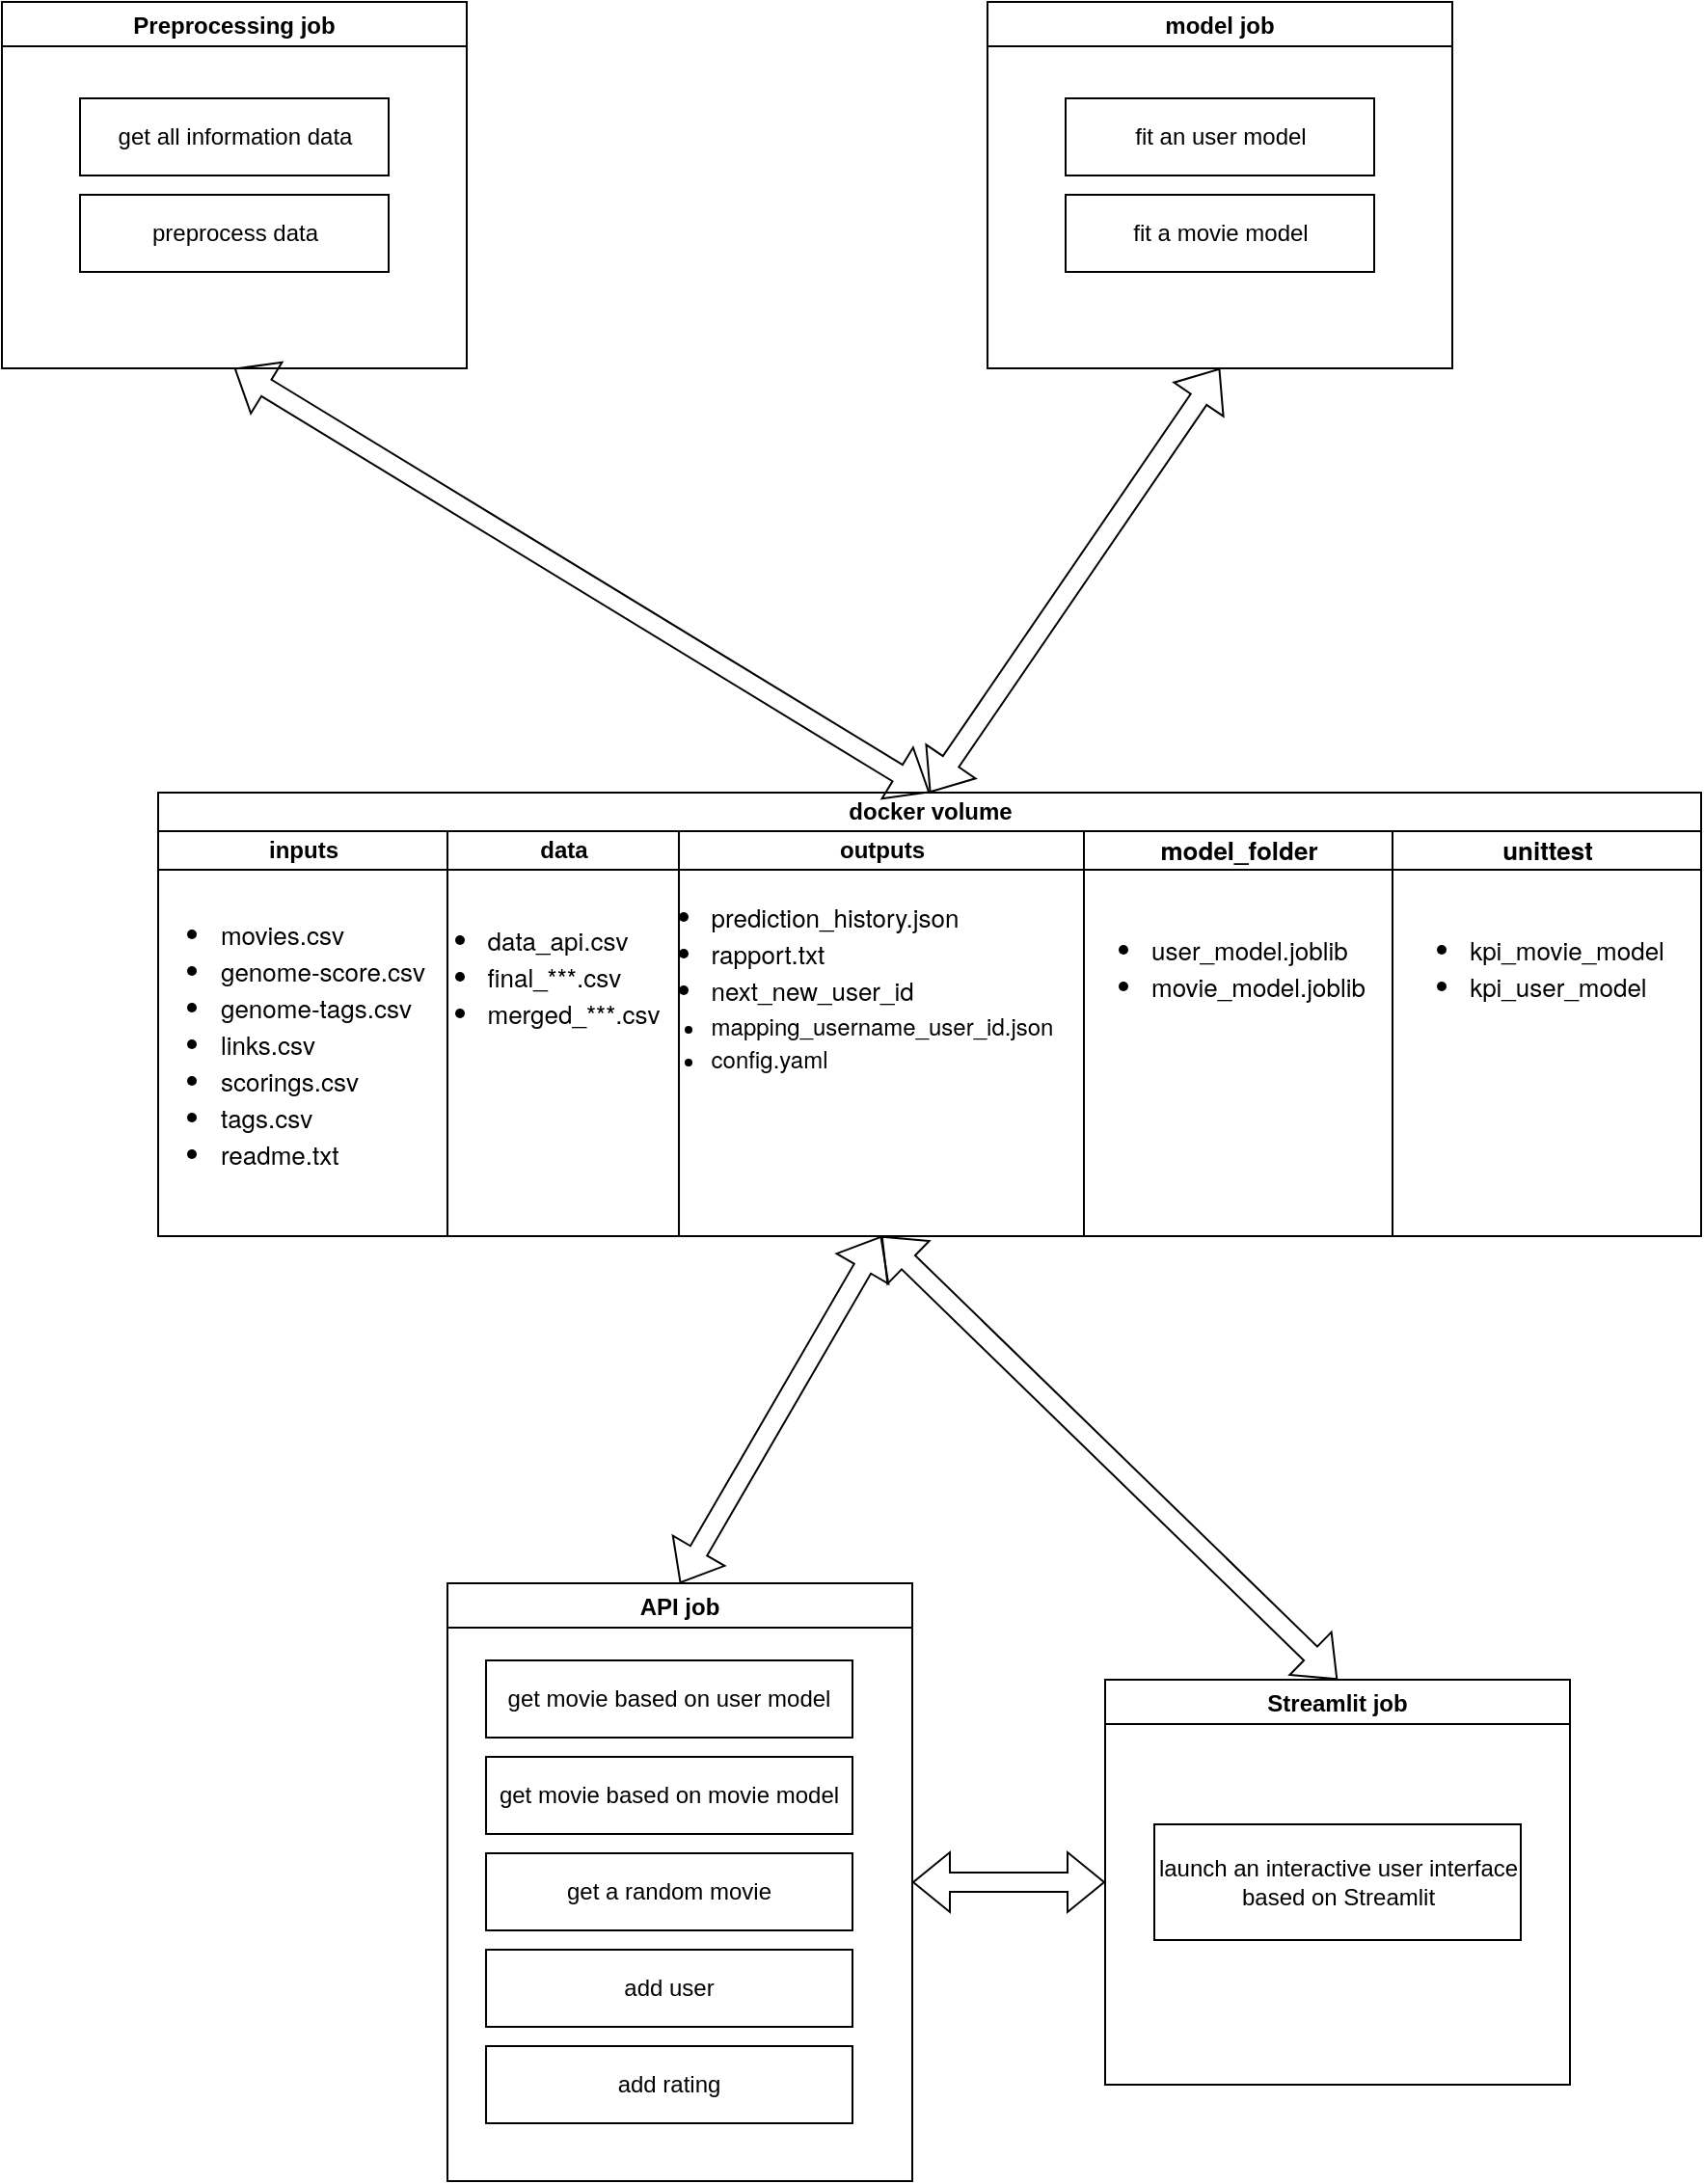 <mxfile version="21.6.8" type="device">
  <diagram name="Page-1" id="XI_Lzige50IIv7R2YR4Z">
    <mxGraphModel dx="1242" dy="799" grid="1" gridSize="10" guides="1" tooltips="1" connect="1" arrows="1" fold="1" page="1" pageScale="1" pageWidth="2339" pageHeight="3300" math="0" shadow="0">
      <root>
        <mxCell id="0" />
        <mxCell id="1" parent="0" />
        <mxCell id="5Wx2BNiv1AUS7xlek8FX-3" value="Preprocessing job" style="swimlane;" parent="1" vertex="1">
          <mxGeometry x="39" y="120" width="241" height="190" as="geometry" />
        </mxCell>
        <mxCell id="5Wx2BNiv1AUS7xlek8FX-4" value="get all information data" style="rounded=0;whiteSpace=wrap;html=1;" parent="5Wx2BNiv1AUS7xlek8FX-3" vertex="1">
          <mxGeometry x="40.5" y="50" width="160" height="40" as="geometry" />
        </mxCell>
        <mxCell id="5Wx2BNiv1AUS7xlek8FX-16" value="preprocess data" style="rounded=0;whiteSpace=wrap;html=1;" parent="5Wx2BNiv1AUS7xlek8FX-3" vertex="1">
          <mxGeometry x="40.5" y="100" width="160" height="40" as="geometry" />
        </mxCell>
        <mxCell id="5Wx2BNiv1AUS7xlek8FX-66" value="docker volume" style="swimlane;childLayout=stackLayout;resizeParent=1;resizeParentMax=0;startSize=20;html=1;" parent="1" vertex="1">
          <mxGeometry x="120" y="530" width="800.0" height="230" as="geometry" />
        </mxCell>
        <mxCell id="5Wx2BNiv1AUS7xlek8FX-67" value="inputs" style="swimlane;startSize=20;html=1;" parent="5Wx2BNiv1AUS7xlek8FX-66" vertex="1">
          <mxGeometry y="20" width="150" height="210" as="geometry" />
        </mxCell>
        <mxCell id="5Wx2BNiv1AUS7xlek8FX-71" value="&lt;ul style=&quot;font-size: medium; text-align: start;&quot; class=&quot;ul1&quot;&gt;&lt;ul style=&quot;list-style-type: disc;&quot; class=&quot;ul1&quot;&gt;&lt;li style=&quot;margin: 0px; font-variant-numeric: normal; font-variant-east-asian: normal; font-variant-alternates: normal; font-kerning: auto; font-optical-sizing: auto; font-feature-settings: normal; font-variation-settings: normal; font-stretch: normal; font-size: 13px; line-height: normal; font-family: &amp;quot;Helvetica Neue&amp;quot;;&quot; class=&quot;li1&quot;&gt;movies.csv&lt;/li&gt;&lt;li style=&quot;margin: 0px; font-variant-numeric: normal; font-variant-east-asian: normal; font-variant-alternates: normal; font-kerning: auto; font-optical-sizing: auto; font-feature-settings: normal; font-variation-settings: normal; font-stretch: normal; font-size: 13px; line-height: normal; font-family: &amp;quot;Helvetica Neue&amp;quot;;&quot; class=&quot;li1&quot;&gt;&lt;span style=&quot;font-variant-numeric: normal; font-variant-east-asian: normal; font-variant-alternates: normal; font-kerning: auto; font-optical-sizing: auto; font-feature-settings: normal; font-variation-settings: normal; font-stretch: normal; font-size: 9px; line-height: normal; font-family: Menlo;&quot; class=&quot;s1&quot;&gt;&lt;/span&gt;genome-score.csv&lt;/li&gt;&lt;li style=&quot;margin: 0px; font-variant-numeric: normal; font-variant-east-asian: normal; font-variant-alternates: normal; font-kerning: auto; font-optical-sizing: auto; font-feature-settings: normal; font-variation-settings: normal; font-stretch: normal; font-size: 13px; line-height: normal; font-family: &amp;quot;Helvetica Neue&amp;quot;;&quot; class=&quot;li1&quot;&gt;&lt;span style=&quot;font-variant-numeric: normal; font-variant-east-asian: normal; font-variant-alternates: normal; font-kerning: auto; font-optical-sizing: auto; font-feature-settings: normal; font-variation-settings: normal; font-stretch: normal; font-size: 9px; line-height: normal; font-family: Menlo;&quot; class=&quot;s1&quot;&gt;&lt;/span&gt;genome-tags.csv&lt;/li&gt;&lt;li style=&quot;margin: 0px; font-variant-numeric: normal; font-variant-east-asian: normal; font-variant-alternates: normal; font-kerning: auto; font-optical-sizing: auto; font-feature-settings: normal; font-variation-settings: normal; font-stretch: normal; font-size: 13px; line-height: normal; font-family: &amp;quot;Helvetica Neue&amp;quot;;&quot; class=&quot;li1&quot;&gt;&lt;span style=&quot;font-variant-numeric: normal; font-variant-east-asian: normal; font-variant-alternates: normal; font-kerning: auto; font-optical-sizing: auto; font-feature-settings: normal; font-variation-settings: normal; font-stretch: normal; font-size: 9px; line-height: normal; font-family: Menlo;&quot; class=&quot;s1&quot;&gt;&lt;/span&gt;links.csv&lt;/li&gt;&lt;li style=&quot;margin: 0px; font-variant-numeric: normal; font-variant-east-asian: normal; font-variant-alternates: normal; font-kerning: auto; font-optical-sizing: auto; font-feature-settings: normal; font-variation-settings: normal; font-stretch: normal; font-size: 13px; line-height: normal; font-family: &amp;quot;Helvetica Neue&amp;quot;;&quot; class=&quot;li1&quot;&gt;&lt;span style=&quot;font-variant-numeric: normal; font-variant-east-asian: normal; font-variant-alternates: normal; font-kerning: auto; font-optical-sizing: auto; font-feature-settings: normal; font-variation-settings: normal; font-stretch: normal; font-size: 9px; line-height: normal; font-family: Menlo;&quot; class=&quot;s1&quot;&gt;&lt;/span&gt;scorings.csv&lt;/li&gt;&lt;li style=&quot;margin: 0px; font-variant-numeric: normal; font-variant-east-asian: normal; font-variant-alternates: normal; font-kerning: auto; font-optical-sizing: auto; font-feature-settings: normal; font-variation-settings: normal; font-stretch: normal; font-size: 13px; line-height: normal; font-family: &amp;quot;Helvetica Neue&amp;quot;;&quot; class=&quot;li1&quot;&gt;&lt;span style=&quot;font-variant-numeric: normal; font-variant-east-asian: normal; font-variant-alternates: normal; font-kerning: auto; font-optical-sizing: auto; font-feature-settings: normal; font-variation-settings: normal; font-stretch: normal; font-size: 9px; line-height: normal; font-family: Menlo;&quot; class=&quot;s1&quot;&gt;&lt;/span&gt;tags.csv&lt;/li&gt;&lt;li style=&quot;margin: 0px; font-variant-numeric: normal; font-variant-east-asian: normal; font-variant-alternates: normal; font-kerning: auto; font-optical-sizing: auto; font-feature-settings: normal; font-variation-settings: normal; font-stretch: normal; font-size: 13px; line-height: normal; font-family: &amp;quot;Helvetica Neue&amp;quot;;&quot; class=&quot;li1&quot;&gt;&lt;span style=&quot;font-variant-numeric: normal; font-variant-east-asian: normal; font-variant-alternates: normal; font-kerning: auto; font-optical-sizing: auto; font-feature-settings: normal; font-variation-settings: normal; font-stretch: normal; font-size: 9px; line-height: normal; font-family: Menlo;&quot; class=&quot;s1&quot;&gt;&lt;/span&gt;readme.txt&lt;/li&gt;&lt;/ul&gt;&lt;/ul&gt;" style="text;html=1;align=center;verticalAlign=middle;resizable=0;points=[];autosize=1;strokeColor=none;fillColor=none;" parent="5Wx2BNiv1AUS7xlek8FX-67" vertex="1">
          <mxGeometry x="-60.0" y="30" width="210" height="160" as="geometry" />
        </mxCell>
        <mxCell id="5Wx2BNiv1AUS7xlek8FX-68" value="data" style="swimlane;startSize=20;html=1;" parent="5Wx2BNiv1AUS7xlek8FX-66" vertex="1">
          <mxGeometry x="150" y="20" width="120.0" height="210" as="geometry" />
        </mxCell>
        <mxCell id="5Wx2BNiv1AUS7xlek8FX-69" value="outputs" style="swimlane;startSize=20;html=1;" parent="5Wx2BNiv1AUS7xlek8FX-66" vertex="1">
          <mxGeometry x="270.0" y="20" width="210" height="210" as="geometry" />
        </mxCell>
        <mxCell id="5Wx2BNiv1AUS7xlek8FX-73" value="&lt;ul style=&quot;text-align: start;&quot; class=&quot;ul1&quot;&gt;&lt;ul style=&quot;list-style-type: disc;&quot; class=&quot;ul1&quot;&gt;&lt;li style=&quot;font-size: 13px; margin: 0px; font-variant-numeric: normal; font-variant-east-asian: normal; font-variant-alternates: normal; font-kerning: auto; font-optical-sizing: auto; font-feature-settings: normal; font-variation-settings: normal; font-stretch: normal; line-height: normal; font-family: &amp;quot;Helvetica Neue&amp;quot;;&quot; class=&quot;li1&quot;&gt;prediction_history.json&lt;/li&gt;&lt;li style=&quot;font-size: 13px; margin: 0px; font-variant-numeric: normal; font-variant-east-asian: normal; font-variant-alternates: normal; font-kerning: auto; font-optical-sizing: auto; font-feature-settings: normal; font-variation-settings: normal; font-stretch: normal; line-height: normal; font-family: &amp;quot;Helvetica Neue&amp;quot;;&quot; class=&quot;li1&quot;&gt;&lt;span style=&quot;font-variant-numeric: normal; font-variant-east-asian: normal; font-variant-alternates: normal; font-kerning: auto; font-optical-sizing: auto; font-feature-settings: normal; font-variation-settings: normal; font-stretch: normal; font-size: 9px; line-height: normal; font-family: Menlo;&quot; class=&quot;s1&quot;&gt;&lt;/span&gt;rapport.txt&lt;/li&gt;&lt;li style=&quot;font-size: 13px; margin: 0px; font-variant-numeric: normal; font-variant-east-asian: normal; font-variant-alternates: normal; font-kerning: auto; font-optical-sizing: auto; font-feature-settings: normal; font-variation-settings: normal; font-stretch: normal; line-height: normal; font-family: &amp;quot;Helvetica Neue&amp;quot;;&quot; class=&quot;li1&quot;&gt;next_new_user_id&lt;/li&gt;&lt;li style=&quot;margin: 0px; font-variant-numeric: normal; font-variant-east-asian: normal; font-variant-alternates: normal; font-kerning: auto; font-optical-sizing: auto; font-feature-settings: normal; font-variation-settings: normal; font-stretch: normal; line-height: normal;&quot; class=&quot;li1&quot;&gt;&lt;font face=&quot;Helvetica Neue&quot;&gt;mapping_username_user_id.json&lt;/font&gt;&lt;br&gt;&lt;/li&gt;&lt;li style=&quot;margin: 0px; font-variant-numeric: normal; font-variant-east-asian: normal; font-variant-alternates: normal; font-kerning: auto; font-optical-sizing: auto; font-feature-settings: normal; font-variation-settings: normal; font-stretch: normal; line-height: normal;&quot; class=&quot;li1&quot;&gt;&lt;font face=&quot;Helvetica Neue&quot;&gt;config.yaml&lt;/font&gt;&lt;/li&gt;&lt;/ul&gt;&lt;/ul&gt;" style="text;html=1;align=center;verticalAlign=middle;resizable=0;points=[];autosize=1;strokeColor=none;fillColor=none;" parent="5Wx2BNiv1AUS7xlek8FX-69" vertex="1">
          <mxGeometry x="-75.0" y="25" width="280" height="110" as="geometry" />
        </mxCell>
        <mxCell id="5Wx2BNiv1AUS7xlek8FX-72" value="&lt;ul style=&quot;font-size: medium; text-align: start;&quot; class=&quot;ul1&quot;&gt;&lt;ul style=&quot;list-style-type: disc;&quot; class=&quot;ul1&quot;&gt;&lt;li style=&quot;margin: 0px; font-variant-numeric: normal; font-variant-east-asian: normal; font-variant-alternates: normal; font-kerning: auto; font-optical-sizing: auto; font-feature-settings: normal; font-variation-settings: normal; font-stretch: normal; font-size: 13px; line-height: normal; font-family: &amp;quot;Helvetica Neue&amp;quot;;&quot; class=&quot;li1&quot;&gt;data_api.csv&lt;/li&gt;&lt;li style=&quot;margin: 0px; font-variant-numeric: normal; font-variant-east-asian: normal; font-variant-alternates: normal; font-kerning: auto; font-optical-sizing: auto; font-feature-settings: normal; font-variation-settings: normal; font-stretch: normal; font-size: 13px; line-height: normal; font-family: &amp;quot;Helvetica Neue&amp;quot;;&quot; class=&quot;li1&quot;&gt;&lt;span style=&quot;font-variant-numeric: normal; font-variant-east-asian: normal; font-variant-alternates: normal; font-kerning: auto; font-optical-sizing: auto; font-feature-settings: normal; font-variation-settings: normal; font-stretch: normal; font-size: 9px; line-height: normal; font-family: Menlo;&quot; class=&quot;s1&quot;&gt;&lt;/span&gt;final_***.csv&lt;/li&gt;&lt;li style=&quot;margin: 0px; font-variant-numeric: normal; font-variant-east-asian: normal; font-variant-alternates: normal; font-kerning: auto; font-optical-sizing: auto; font-feature-settings: normal; font-variation-settings: normal; font-stretch: normal; font-size: 13px; line-height: normal; font-family: &amp;quot;Helvetica Neue&amp;quot;;&quot; class=&quot;li1&quot;&gt;&lt;span style=&quot;font-variant-numeric: normal; font-variant-east-asian: normal; font-variant-alternates: normal; font-kerning: auto; font-optical-sizing: auto; font-feature-settings: normal; font-variation-settings: normal; font-stretch: normal; font-size: 9px; line-height: normal; font-family: Menlo;&quot; class=&quot;s1&quot;&gt;&lt;/span&gt;merged_***.csv&lt;/li&gt;&lt;/ul&gt;&lt;/ul&gt;" style="text;html=1;align=center;verticalAlign=middle;resizable=0;points=[];autosize=1;strokeColor=none;fillColor=none;" parent="5Wx2BNiv1AUS7xlek8FX-69" vertex="1">
          <mxGeometry x="-190" y="30" width="190" height="90" as="geometry" />
        </mxCell>
        <mxCell id="5Wx2BNiv1AUS7xlek8FX-74" value="&lt;span style=&quot;font-family: &amp;quot;Helvetica Neue&amp;quot;; font-size: 13px; text-align: start; background-color: initial;&quot;&gt;model_folder&lt;/span&gt;" style="swimlane;startSize=20;html=1;fontStyle=1" parent="5Wx2BNiv1AUS7xlek8FX-66" vertex="1">
          <mxGeometry x="480.0" y="20" width="160.0" height="210" as="geometry" />
        </mxCell>
        <mxCell id="5Wx2BNiv1AUS7xlek8FX-77" value="&lt;ul style=&quot;border-color: var(--border-color); font-size: medium; text-align: start;&quot; class=&quot;ul1&quot;&gt;&lt;li style=&quot;border-color: var(--border-color); margin: 0px; font-variant-numeric: normal; font-variant-east-asian: normal; font-variant-alternates: normal; font-kerning: auto; font-optical-sizing: auto; font-feature-settings: normal; font-variation-settings: normal; font-stretch: normal; font-size: 13px; line-height: normal; font-family: &amp;quot;Helvetica Neue&amp;quot;;&quot; class=&quot;li1&quot;&gt;user_model.joblib&lt;/li&gt;&lt;li style=&quot;border-color: var(--border-color); margin: 0px; font-variant-numeric: normal; font-variant-east-asian: normal; font-variant-alternates: normal; font-kerning: auto; font-optical-sizing: auto; font-feature-settings: normal; font-variation-settings: normal; font-stretch: normal; font-size: 13px; line-height: normal; font-family: &amp;quot;Helvetica Neue&amp;quot;;&quot; class=&quot;li1&quot;&gt;movie_model.joblib&lt;/li&gt;&lt;/ul&gt;" style="text;html=1;align=center;verticalAlign=middle;resizable=0;points=[];autosize=1;strokeColor=none;fillColor=none;" parent="5Wx2BNiv1AUS7xlek8FX-74" vertex="1">
          <mxGeometry x="-20.0" y="30" width="180" height="80" as="geometry" />
        </mxCell>
        <mxCell id="5Wx2BNiv1AUS7xlek8FX-103" value="&lt;span style=&quot;font-family: &amp;quot;Helvetica Neue&amp;quot;; font-size: 13px; text-align: start; background-color: initial;&quot;&gt;unittest&lt;/span&gt;" style="swimlane;startSize=20;html=1;fontStyle=1" parent="5Wx2BNiv1AUS7xlek8FX-66" vertex="1">
          <mxGeometry x="640.0" y="20" width="160.0" height="210" as="geometry" />
        </mxCell>
        <mxCell id="5Wx2BNiv1AUS7xlek8FX-104" value="&lt;ul style=&quot;border-color: var(--border-color); font-size: medium; text-align: start;&quot; class=&quot;ul1&quot;&gt;&lt;li style=&quot;border-color: var(--border-color); margin: 0px; font-variant-numeric: normal; font-variant-east-asian: normal; font-variant-alternates: normal; font-kerning: auto; font-optical-sizing: auto; font-feature-settings: normal; font-variation-settings: normal; font-stretch: normal; font-size: 13px; line-height: normal; font-family: &amp;quot;Helvetica Neue&amp;quot;;&quot; class=&quot;li1&quot;&gt;kpi_movie_model&lt;/li&gt;&lt;li style=&quot;border-color: var(--border-color); margin: 0px; font-variant-numeric: normal; font-variant-east-asian: normal; font-variant-alternates: normal; font-kerning: auto; font-optical-sizing: auto; font-feature-settings: normal; font-variation-settings: normal; font-stretch: normal; font-size: 13px; line-height: normal; font-family: &amp;quot;Helvetica Neue&amp;quot;;&quot; class=&quot;li1&quot;&gt;kpi_user_model&lt;/li&gt;&lt;/ul&gt;" style="text;html=1;align=center;verticalAlign=middle;resizable=0;points=[];autosize=1;strokeColor=none;fillColor=none;" parent="5Wx2BNiv1AUS7xlek8FX-103" vertex="1">
          <mxGeometry x="-10.0" y="30" width="160" height="80" as="geometry" />
        </mxCell>
        <mxCell id="5Wx2BNiv1AUS7xlek8FX-78" value="model job" style="swimlane;" parent="1" vertex="1">
          <mxGeometry x="550" y="120" width="241" height="190" as="geometry" />
        </mxCell>
        <mxCell id="5Wx2BNiv1AUS7xlek8FX-79" value="fit an user model" style="rounded=0;whiteSpace=wrap;html=1;align=center;" parent="5Wx2BNiv1AUS7xlek8FX-78" vertex="1">
          <mxGeometry x="40.5" y="50" width="160" height="40" as="geometry" />
        </mxCell>
        <mxCell id="5Wx2BNiv1AUS7xlek8FX-80" value="fit a movie model" style="rounded=0;whiteSpace=wrap;html=1;align=center;" parent="5Wx2BNiv1AUS7xlek8FX-78" vertex="1">
          <mxGeometry x="40.5" y="100" width="160" height="40" as="geometry" />
        </mxCell>
        <mxCell id="5Wx2BNiv1AUS7xlek8FX-81" value="" style="shape=flexArrow;endArrow=classic;startArrow=classic;html=1;rounded=0;entryX=0.5;entryY=1;entryDx=0;entryDy=0;exitX=0.5;exitY=0;exitDx=0;exitDy=0;" parent="1" source="5Wx2BNiv1AUS7xlek8FX-66" target="5Wx2BNiv1AUS7xlek8FX-3" edge="1">
          <mxGeometry width="100" height="100" relative="1" as="geometry">
            <mxPoint x="440" y="550" as="sourcePoint" />
            <mxPoint x="540" y="450" as="targetPoint" />
          </mxGeometry>
        </mxCell>
        <mxCell id="5Wx2BNiv1AUS7xlek8FX-82" value="" style="shape=flexArrow;endArrow=classic;startArrow=classic;html=1;rounded=0;entryX=0.5;entryY=1;entryDx=0;entryDy=0;exitX=0.5;exitY=0;exitDx=0;exitDy=0;" parent="1" source="5Wx2BNiv1AUS7xlek8FX-66" target="5Wx2BNiv1AUS7xlek8FX-78" edge="1">
          <mxGeometry width="100" height="100" relative="1" as="geometry">
            <mxPoint x="440" y="550" as="sourcePoint" />
            <mxPoint x="540" y="450" as="targetPoint" />
          </mxGeometry>
        </mxCell>
        <mxCell id="5Wx2BNiv1AUS7xlek8FX-83" value="API job" style="swimlane;" parent="1" vertex="1">
          <mxGeometry x="270" y="940" width="241" height="310" as="geometry" />
        </mxCell>
        <mxCell id="5Wx2BNiv1AUS7xlek8FX-84" value="get movie based on user model" style="rounded=0;whiteSpace=wrap;html=1;" parent="5Wx2BNiv1AUS7xlek8FX-83" vertex="1">
          <mxGeometry x="20" y="40" width="190" height="40" as="geometry" />
        </mxCell>
        <mxCell id="5Wx2BNiv1AUS7xlek8FX-85" value="get movie based on movie model" style="rounded=0;whiteSpace=wrap;html=1;" parent="5Wx2BNiv1AUS7xlek8FX-83" vertex="1">
          <mxGeometry x="20" y="90" width="190" height="40" as="geometry" />
        </mxCell>
        <mxCell id="5Wx2BNiv1AUS7xlek8FX-87" value="get a random movie" style="rounded=0;whiteSpace=wrap;html=1;" parent="5Wx2BNiv1AUS7xlek8FX-83" vertex="1">
          <mxGeometry x="20" y="140" width="190" height="40" as="geometry" />
        </mxCell>
        <mxCell id="5Wx2BNiv1AUS7xlek8FX-88" value="add user" style="rounded=0;whiteSpace=wrap;html=1;" parent="5Wx2BNiv1AUS7xlek8FX-83" vertex="1">
          <mxGeometry x="20" y="190" width="190" height="40" as="geometry" />
        </mxCell>
        <mxCell id="5Wx2BNiv1AUS7xlek8FX-89" value="add rating" style="rounded=0;whiteSpace=wrap;html=1;" parent="5Wx2BNiv1AUS7xlek8FX-83" vertex="1">
          <mxGeometry x="20" y="240" width="190" height="40" as="geometry" />
        </mxCell>
        <mxCell id="5Wx2BNiv1AUS7xlek8FX-86" value="" style="shape=flexArrow;endArrow=classic;startArrow=classic;html=1;rounded=0;exitX=0.5;exitY=0;exitDx=0;exitDy=0;entryX=0.5;entryY=1;entryDx=0;entryDy=0;" parent="1" source="5Wx2BNiv1AUS7xlek8FX-83" target="5Wx2BNiv1AUS7xlek8FX-69" edge="1">
          <mxGeometry width="100" height="100" relative="1" as="geometry">
            <mxPoint x="440" y="1050" as="sourcePoint" />
            <mxPoint x="540" y="950" as="targetPoint" />
          </mxGeometry>
        </mxCell>
        <mxCell id="5Wx2BNiv1AUS7xlek8FX-94" value="Streamlit job" style="swimlane;" parent="1" vertex="1">
          <mxGeometry x="611" y="990" width="241" height="210" as="geometry" />
        </mxCell>
        <mxCell id="5Wx2BNiv1AUS7xlek8FX-95" value="launch an interactive user interface based on Streamlit" style="rounded=0;whiteSpace=wrap;html=1;" parent="5Wx2BNiv1AUS7xlek8FX-94" vertex="1">
          <mxGeometry x="25.5" y="75" width="190" height="60" as="geometry" />
        </mxCell>
        <mxCell id="5Wx2BNiv1AUS7xlek8FX-105" value="" style="shape=flexArrow;endArrow=classic;startArrow=classic;html=1;rounded=0;exitX=0.5;exitY=0;exitDx=0;exitDy=0;entryX=0.5;entryY=1;entryDx=0;entryDy=0;" parent="1" source="5Wx2BNiv1AUS7xlek8FX-94" target="5Wx2BNiv1AUS7xlek8FX-69" edge="1">
          <mxGeometry width="100" height="100" relative="1" as="geometry">
            <mxPoint x="621" y="960" as="sourcePoint" />
            <mxPoint x="620" y="780" as="targetPoint" />
          </mxGeometry>
        </mxCell>
        <mxCell id="5Wx2BNiv1AUS7xlek8FX-106" value="" style="shape=flexArrow;endArrow=classic;startArrow=classic;html=1;rounded=0;exitX=0;exitY=0.5;exitDx=0;exitDy=0;entryX=1;entryY=0.5;entryDx=0;entryDy=0;" parent="1" source="5Wx2BNiv1AUS7xlek8FX-94" target="5Wx2BNiv1AUS7xlek8FX-83" edge="1">
          <mxGeometry width="100" height="100" relative="1" as="geometry">
            <mxPoint x="767" y="1310" as="sourcePoint" />
            <mxPoint x="530" y="1090" as="targetPoint" />
          </mxGeometry>
        </mxCell>
      </root>
    </mxGraphModel>
  </diagram>
</mxfile>
